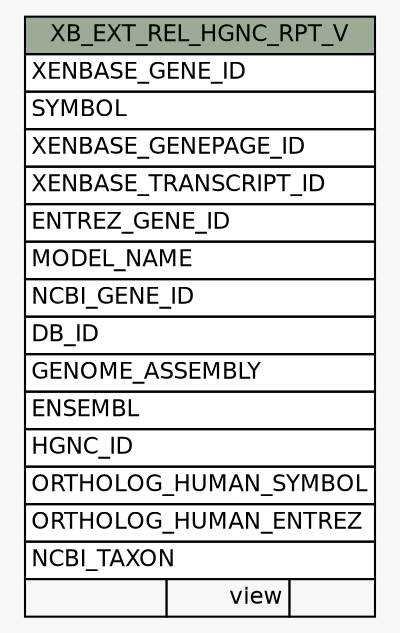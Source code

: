 // dot 2.38.0 on Windows 10 10.0
// SchemaSpy rev Unknown
digraph "XB_EXT_REL_HGNC_RPT_V" {
  graph [
    rankdir="RL"
    bgcolor="#f7f7f7"
    nodesep="0.18"
    ranksep="0.46"
    fontname="Helvetica"
    fontsize="11"
  ];
  node [
    fontname="Helvetica"
    fontsize="11"
    shape="plaintext"
  ];
  edge [
    arrowsize="0.8"
  ];
  "XB_EXT_REL_HGNC_RPT_V" [
    label=<
    <TABLE BORDER="0" CELLBORDER="1" CELLSPACING="0" BGCOLOR="#ffffff">
      <TR><TD COLSPAN="3" BGCOLOR="#9bab96" ALIGN="CENTER">XB_EXT_REL_HGNC_RPT_V</TD></TR>
      <TR><TD PORT="XENBASE_GENE_ID" COLSPAN="3" ALIGN="LEFT">XENBASE_GENE_ID</TD></TR>
      <TR><TD PORT="SYMBOL" COLSPAN="3" ALIGN="LEFT">SYMBOL</TD></TR>
      <TR><TD PORT="XENBASE_GENEPAGE_ID" COLSPAN="3" ALIGN="LEFT">XENBASE_GENEPAGE_ID</TD></TR>
      <TR><TD PORT="XENBASE_TRANSCRIPT_ID" COLSPAN="3" ALIGN="LEFT">XENBASE_TRANSCRIPT_ID</TD></TR>
      <TR><TD PORT="ENTREZ_GENE_ID" COLSPAN="3" ALIGN="LEFT">ENTREZ_GENE_ID</TD></TR>
      <TR><TD PORT="MODEL_NAME" COLSPAN="3" ALIGN="LEFT">MODEL_NAME</TD></TR>
      <TR><TD PORT="NCBI_GENE_ID" COLSPAN="3" ALIGN="LEFT">NCBI_GENE_ID</TD></TR>
      <TR><TD PORT="DB_ID" COLSPAN="3" ALIGN="LEFT">DB_ID</TD></TR>
      <TR><TD PORT="GENOME_ASSEMBLY" COLSPAN="3" ALIGN="LEFT">GENOME_ASSEMBLY</TD></TR>
      <TR><TD PORT="ENSEMBL" COLSPAN="3" ALIGN="LEFT">ENSEMBL</TD></TR>
      <TR><TD PORT="HGNC_ID" COLSPAN="3" ALIGN="LEFT">HGNC_ID</TD></TR>
      <TR><TD PORT="ORTHOLOG_HUMAN_SYMBOL" COLSPAN="3" ALIGN="LEFT">ORTHOLOG_HUMAN_SYMBOL</TD></TR>
      <TR><TD PORT="ORTHOLOG_HUMAN_ENTREZ" COLSPAN="3" ALIGN="LEFT">ORTHOLOG_HUMAN_ENTREZ</TD></TR>
      <TR><TD PORT="NCBI_TAXON" COLSPAN="3" ALIGN="LEFT">NCBI_TAXON</TD></TR>
      <TR><TD ALIGN="LEFT" BGCOLOR="#f7f7f7">  </TD><TD ALIGN="RIGHT" BGCOLOR="#f7f7f7">view</TD><TD ALIGN="RIGHT" BGCOLOR="#f7f7f7">  </TD></TR>
    </TABLE>>
    URL="tables/XB_EXT_REL_HGNC_RPT_V.html"
    tooltip="XB_EXT_REL_HGNC_RPT_V"
  ];
}
